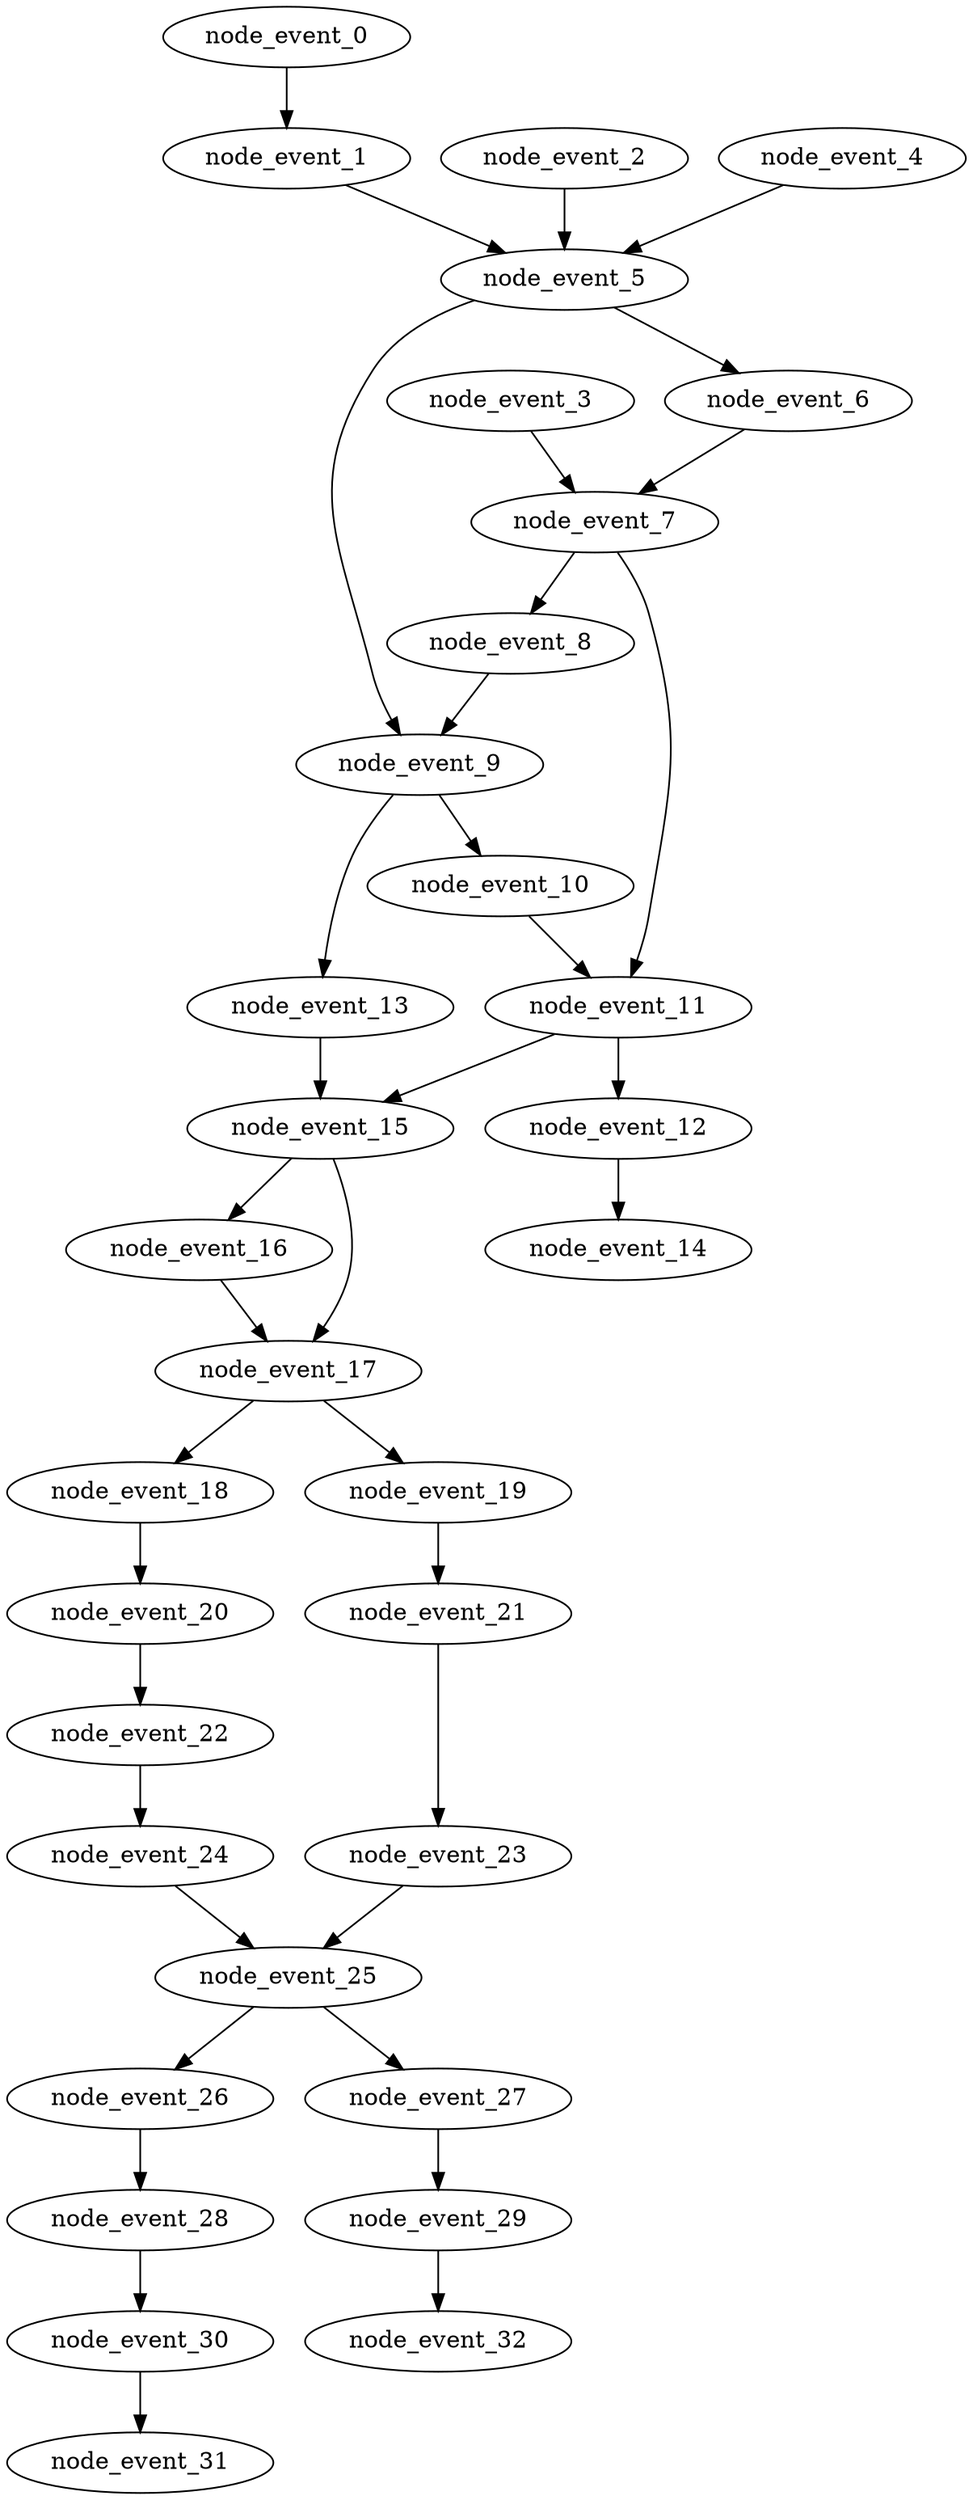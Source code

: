 digraph {
    node_event_0 [EventIndex="0" EventType="DotQasm.Scheduling.GateEvent" Depth="1" Dependencies="0" Latency="00:00:00.0010000" Priority="0.030000000000000013"];
    node_event_1 [EventIndex="1" EventType="DotQasm.Scheduling.GateEvent" Depth="2" Dependencies="1" Latency="00:00:00.0010000" Priority="0.029000000000000012"];
    node_event_2 [EventIndex="2" EventType="DotQasm.Scheduling.GateEvent" Depth="1" Dependencies="0" Latency="00:00:00.0010000" Priority="0.029000000000000012"];
    node_event_3 [EventIndex="3" EventType="DotQasm.Scheduling.GateEvent" Depth="1" Dependencies="0" Latency="00:00:00.0010000" Priority="0.02600000000000001"];
    node_event_4 [EventIndex="4" EventType="DotQasm.Scheduling.GateEvent" Depth="1" Dependencies="0" Latency="00:00:00.0010000" Priority="0.029000000000000012"];
    node_event_5 [EventIndex="5" EventType="DotQasm.Scheduling.ControlledGateEvent" Depth="3" Dependencies="4" Latency="00:00:00.0020000" Priority="0.02800000000000001"];
    node_event_6 [EventIndex="6" EventType="DotQasm.Scheduling.GateEvent" Depth="4" Dependencies="5" Latency="00:00:00.0010000" Priority="0.02600000000000001"];
    node_event_7 [EventIndex="7" EventType="DotQasm.Scheduling.ControlledGateEvent" Depth="5" Dependencies="7" Latency="00:00:00.0020000" Priority="0.02500000000000001"];
    node_event_8 [EventIndex="8" EventType="DotQasm.Scheduling.GateEvent" Depth="6" Dependencies="8" Latency="00:00:00.0010000" Priority="0.023000000000000007"];
    node_event_9 [EventIndex="9" EventType="DotQasm.Scheduling.ControlledGateEvent" Depth="7" Dependencies="14" Latency="00:00:00.0020000" Priority="0.022000000000000006"];
    node_event_10 [EventIndex="10" EventType="DotQasm.Scheduling.GateEvent" Depth="8" Dependencies="15" Latency="00:00:00.0010000" Priority="0.020000000000000004"];
    node_event_11 [EventIndex="11" EventType="DotQasm.Scheduling.ControlledGateEvent" Depth="9" Dependencies="24" Latency="00:00:00.0020000" Priority="0.019000000000000003"];
    node_event_12 [EventIndex="12" EventType="DotQasm.Scheduling.GateEvent" Depth="10" Dependencies="25" Latency="00:00:00.0010000" Priority="0.002"];
    node_event_13 [EventIndex="13" EventType="DotQasm.Scheduling.GateEvent" Depth="8" Dependencies="15" Latency="00:00:00.0010000" Priority="0.018000000000000002"];
    node_event_14 [EventIndex="14" EventType="DotQasm.Scheduling.GateEvent" Depth="11" Dependencies="26" Latency="00:00:00.0010000" Priority="0.001"];
    node_event_15 [EventIndex="15" EventType="DotQasm.Scheduling.ControlledGateEvent" Depth="10" Dependencies="41" Latency="00:00:00.0020000" Priority="0.017"];
    node_event_16 [EventIndex="16" EventType="DotQasm.Scheduling.GateEvent" Depth="11" Dependencies="42" Latency="00:00:00.0010000" Priority="0.015000000000000003"];
    node_event_17 [EventIndex="17" EventType="DotQasm.Scheduling.ControlledGateEvent" Depth="12" Dependencies="85" Latency="00:00:00.0020000" Priority="0.014000000000000004"];
    node_event_18 [EventIndex="18" EventType="DotQasm.Scheduling.GateEvent" Depth="13" Dependencies="86" Latency="00:00:00.0010000" Priority="0.012000000000000004"];
    node_event_19 [EventIndex="19" EventType="DotQasm.Scheduling.GateEvent" Depth="13" Dependencies="86" Latency="00:00:00.0010000" Priority="0.011000000000000003"];
    node_event_20 [EventIndex="20" EventType="DotQasm.Scheduling.GateEvent" Depth="14" Dependencies="87" Latency="00:00:00.0010000" Priority="0.011000000000000003"];
    node_event_21 [EventIndex="21" EventType="DotQasm.Scheduling.GateEvent" Depth="14" Dependencies="87" Latency="00:00:00.0010000" Priority="0.010000000000000002"];
    node_event_22 [EventIndex="22" EventType="DotQasm.Scheduling.GateEvent" Depth="15" Dependencies="88" Latency="00:00:00.0010000" Priority="0.010000000000000002"];
    node_event_23 [EventIndex="23" EventType="DotQasm.Scheduling.GateEvent" Depth="15" Dependencies="88" Latency="00:00:00.0010000" Priority="0.009000000000000001"];
    node_event_24 [EventIndex="24" EventType="DotQasm.Scheduling.GateEvent" Depth="16" Dependencies="89" Latency="00:00:00.0010000" Priority="0.009000000000000001"];
    node_event_25 [EventIndex="25" EventType="DotQasm.Scheduling.ControlledGateEvent" Depth="17" Dependencies="179" Latency="00:00:00.0020000" Priority="0.008"];
    node_event_26 [EventIndex="26" EventType="DotQasm.Scheduling.GateEvent" Depth="18" Dependencies="180" Latency="00:00:00.0010000" Priority="0.006"];
    node_event_27 [EventIndex="27" EventType="DotQasm.Scheduling.GateEvent" Depth="18" Dependencies="180" Latency="00:00:00.0010000" Priority="0.005"];
    node_event_28 [EventIndex="28" EventType="DotQasm.Scheduling.GateEvent" Depth="19" Dependencies="181" Latency="00:00:00.0010000" Priority="0.005"];
    node_event_29 [EventIndex="29" EventType="DotQasm.Scheduling.GateEvent" Depth="19" Dependencies="181" Latency="00:00:00.0010000" Priority="0.004"];
    node_event_30 [EventIndex="30" EventType="DotQasm.Scheduling.GateEvent" Depth="20" Dependencies="182" Latency="00:00:00.0010000" Priority="0.004"];
    node_event_31 [EventIndex="31" EventType="DotQasm.Scheduling.MeasurementEvent" Depth="21" Dependencies="183" Latency="00:00:00.0030000" Priority="0.003"];
    node_event_32 [EventIndex="32" EventType="DotQasm.Scheduling.MeasurementEvent" Depth="20" Dependencies="182" Latency="00:00:00.0030000" Priority="0.003"];
    node_event_0 -> node_event_1;
    node_event_1 -> node_event_5;
    node_event_2 -> node_event_5;
    node_event_3 -> node_event_7;
    node_event_4 -> node_event_5;
    node_event_5 -> node_event_6;
    node_event_5 -> node_event_9;
    node_event_6 -> node_event_7;
    node_event_7 -> node_event_8;
    node_event_7 -> node_event_11;
    node_event_8 -> node_event_9;
    node_event_9 -> node_event_10;
    node_event_9 -> node_event_13;
    node_event_10 -> node_event_11;
    node_event_11 -> node_event_12;
    node_event_11 -> node_event_15;
    node_event_12 -> node_event_14;
    node_event_13 -> node_event_15;
    node_event_15 -> node_event_16;
    node_event_15 -> node_event_17;
    node_event_16 -> node_event_17;
    node_event_17 -> node_event_18;
    node_event_17 -> node_event_19;
    node_event_18 -> node_event_20;
    node_event_19 -> node_event_21;
    node_event_20 -> node_event_22;
    node_event_21 -> node_event_23;
    node_event_22 -> node_event_24;
    node_event_23 -> node_event_25;
    node_event_24 -> node_event_25;
    node_event_25 -> node_event_26;
    node_event_25 -> node_event_27;
    node_event_26 -> node_event_28;
    node_event_27 -> node_event_29;
    node_event_28 -> node_event_30;
    node_event_29 -> node_event_32;
    node_event_30 -> node_event_31;
}
